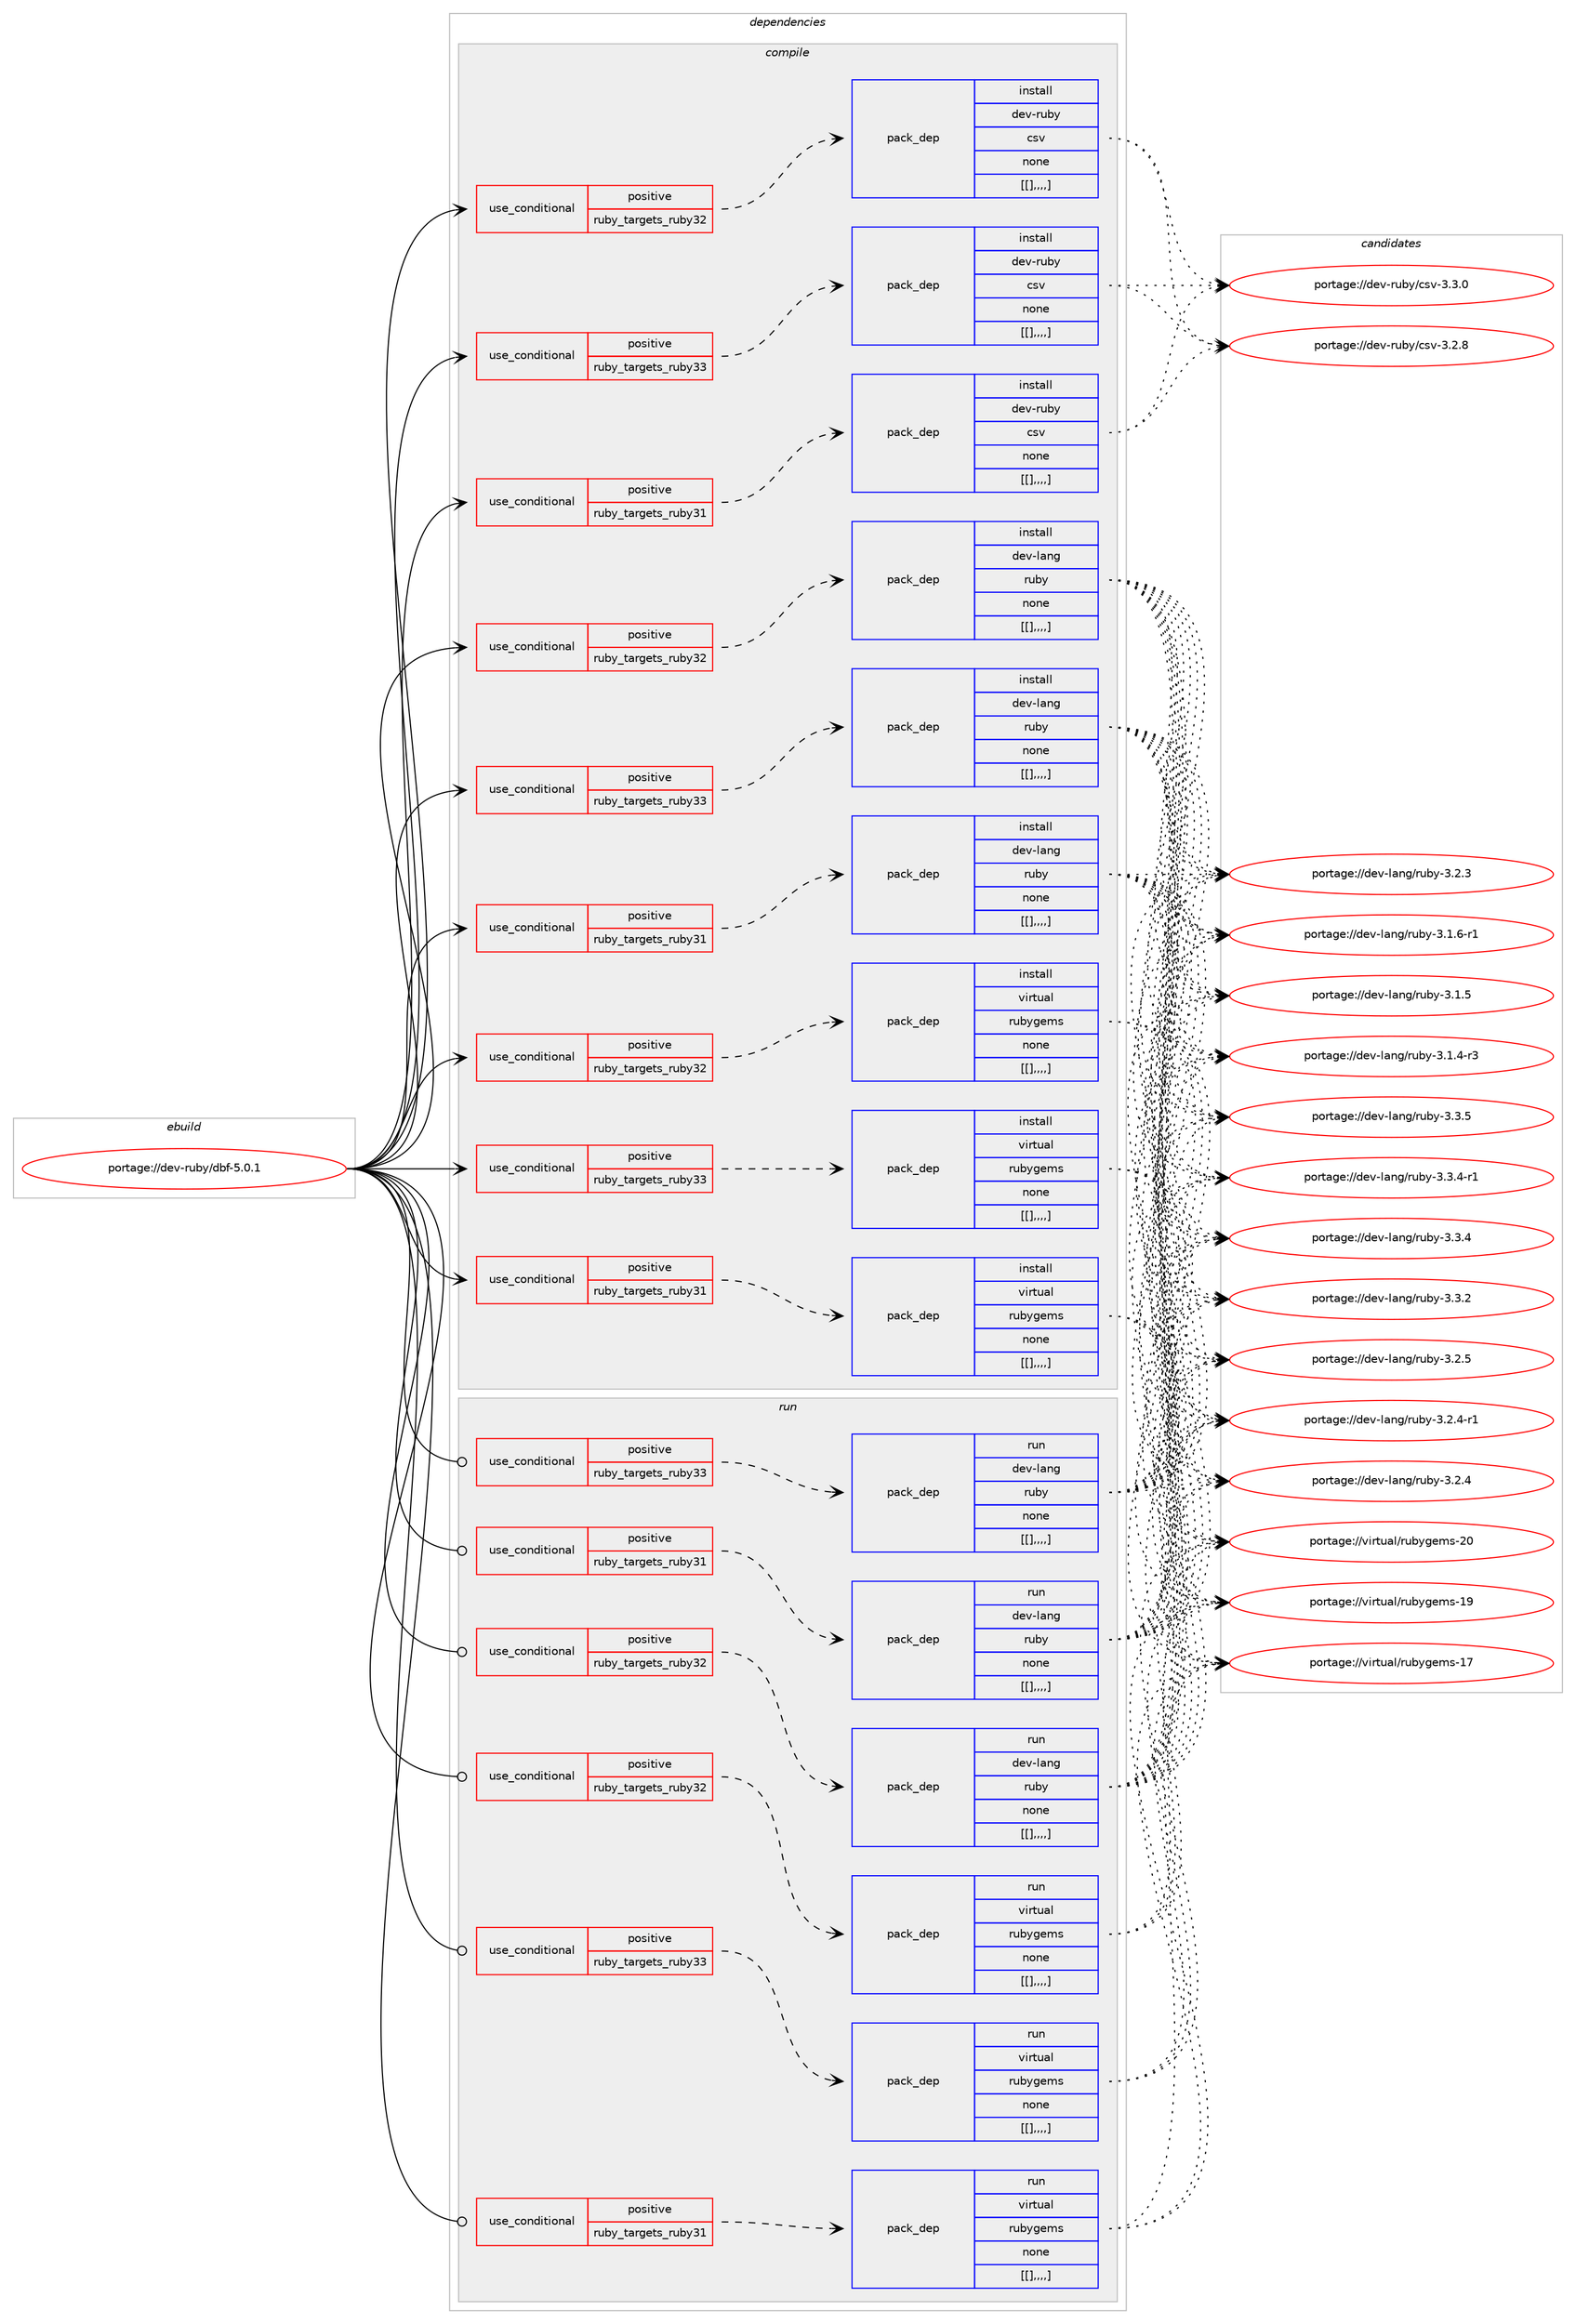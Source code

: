 digraph prolog {

# *************
# Graph options
# *************

newrank=true;
concentrate=true;
compound=true;
graph [rankdir=LR,fontname=Helvetica,fontsize=10,ranksep=1.5];#, ranksep=2.5, nodesep=0.2];
edge  [arrowhead=vee];
node  [fontname=Helvetica,fontsize=10];

# **********
# The ebuild
# **********

subgraph cluster_leftcol {
color=gray;
label=<<i>ebuild</i>>;
id [label="portage://dev-ruby/dbf-5.0.1", color=red, width=4, href="../dev-ruby/dbf-5.0.1.svg"];
}

# ****************
# The dependencies
# ****************

subgraph cluster_midcol {
color=gray;
label=<<i>dependencies</i>>;
subgraph cluster_compile {
fillcolor="#eeeeee";
style=filled;
label=<<i>compile</i>>;
subgraph cond47494 {
dependency183133 [label=<<TABLE BORDER="0" CELLBORDER="1" CELLSPACING="0" CELLPADDING="4"><TR><TD ROWSPAN="3" CELLPADDING="10">use_conditional</TD></TR><TR><TD>positive</TD></TR><TR><TD>ruby_targets_ruby31</TD></TR></TABLE>>, shape=none, color=red];
subgraph pack134349 {
dependency183134 [label=<<TABLE BORDER="0" CELLBORDER="1" CELLSPACING="0" CELLPADDING="4" WIDTH="220"><TR><TD ROWSPAN="6" CELLPADDING="30">pack_dep</TD></TR><TR><TD WIDTH="110">install</TD></TR><TR><TD>dev-lang</TD></TR><TR><TD>ruby</TD></TR><TR><TD>none</TD></TR><TR><TD>[[],,,,]</TD></TR></TABLE>>, shape=none, color=blue];
}
dependency183133:e -> dependency183134:w [weight=20,style="dashed",arrowhead="vee"];
}
id:e -> dependency183133:w [weight=20,style="solid",arrowhead="vee"];
subgraph cond47495 {
dependency183135 [label=<<TABLE BORDER="0" CELLBORDER="1" CELLSPACING="0" CELLPADDING="4"><TR><TD ROWSPAN="3" CELLPADDING="10">use_conditional</TD></TR><TR><TD>positive</TD></TR><TR><TD>ruby_targets_ruby31</TD></TR></TABLE>>, shape=none, color=red];
subgraph pack134350 {
dependency183136 [label=<<TABLE BORDER="0" CELLBORDER="1" CELLSPACING="0" CELLPADDING="4" WIDTH="220"><TR><TD ROWSPAN="6" CELLPADDING="30">pack_dep</TD></TR><TR><TD WIDTH="110">install</TD></TR><TR><TD>dev-ruby</TD></TR><TR><TD>csv</TD></TR><TR><TD>none</TD></TR><TR><TD>[[],,,,]</TD></TR></TABLE>>, shape=none, color=blue];
}
dependency183135:e -> dependency183136:w [weight=20,style="dashed",arrowhead="vee"];
}
id:e -> dependency183135:w [weight=20,style="solid",arrowhead="vee"];
subgraph cond47496 {
dependency183137 [label=<<TABLE BORDER="0" CELLBORDER="1" CELLSPACING="0" CELLPADDING="4"><TR><TD ROWSPAN="3" CELLPADDING="10">use_conditional</TD></TR><TR><TD>positive</TD></TR><TR><TD>ruby_targets_ruby31</TD></TR></TABLE>>, shape=none, color=red];
subgraph pack134351 {
dependency183138 [label=<<TABLE BORDER="0" CELLBORDER="1" CELLSPACING="0" CELLPADDING="4" WIDTH="220"><TR><TD ROWSPAN="6" CELLPADDING="30">pack_dep</TD></TR><TR><TD WIDTH="110">install</TD></TR><TR><TD>virtual</TD></TR><TR><TD>rubygems</TD></TR><TR><TD>none</TD></TR><TR><TD>[[],,,,]</TD></TR></TABLE>>, shape=none, color=blue];
}
dependency183137:e -> dependency183138:w [weight=20,style="dashed",arrowhead="vee"];
}
id:e -> dependency183137:w [weight=20,style="solid",arrowhead="vee"];
subgraph cond47497 {
dependency183139 [label=<<TABLE BORDER="0" CELLBORDER="1" CELLSPACING="0" CELLPADDING="4"><TR><TD ROWSPAN="3" CELLPADDING="10">use_conditional</TD></TR><TR><TD>positive</TD></TR><TR><TD>ruby_targets_ruby32</TD></TR></TABLE>>, shape=none, color=red];
subgraph pack134352 {
dependency183140 [label=<<TABLE BORDER="0" CELLBORDER="1" CELLSPACING="0" CELLPADDING="4" WIDTH="220"><TR><TD ROWSPAN="6" CELLPADDING="30">pack_dep</TD></TR><TR><TD WIDTH="110">install</TD></TR><TR><TD>dev-lang</TD></TR><TR><TD>ruby</TD></TR><TR><TD>none</TD></TR><TR><TD>[[],,,,]</TD></TR></TABLE>>, shape=none, color=blue];
}
dependency183139:e -> dependency183140:w [weight=20,style="dashed",arrowhead="vee"];
}
id:e -> dependency183139:w [weight=20,style="solid",arrowhead="vee"];
subgraph cond47498 {
dependency183141 [label=<<TABLE BORDER="0" CELLBORDER="1" CELLSPACING="0" CELLPADDING="4"><TR><TD ROWSPAN="3" CELLPADDING="10">use_conditional</TD></TR><TR><TD>positive</TD></TR><TR><TD>ruby_targets_ruby32</TD></TR></TABLE>>, shape=none, color=red];
subgraph pack134353 {
dependency183142 [label=<<TABLE BORDER="0" CELLBORDER="1" CELLSPACING="0" CELLPADDING="4" WIDTH="220"><TR><TD ROWSPAN="6" CELLPADDING="30">pack_dep</TD></TR><TR><TD WIDTH="110">install</TD></TR><TR><TD>dev-ruby</TD></TR><TR><TD>csv</TD></TR><TR><TD>none</TD></TR><TR><TD>[[],,,,]</TD></TR></TABLE>>, shape=none, color=blue];
}
dependency183141:e -> dependency183142:w [weight=20,style="dashed",arrowhead="vee"];
}
id:e -> dependency183141:w [weight=20,style="solid",arrowhead="vee"];
subgraph cond47499 {
dependency183143 [label=<<TABLE BORDER="0" CELLBORDER="1" CELLSPACING="0" CELLPADDING="4"><TR><TD ROWSPAN="3" CELLPADDING="10">use_conditional</TD></TR><TR><TD>positive</TD></TR><TR><TD>ruby_targets_ruby32</TD></TR></TABLE>>, shape=none, color=red];
subgraph pack134354 {
dependency183144 [label=<<TABLE BORDER="0" CELLBORDER="1" CELLSPACING="0" CELLPADDING="4" WIDTH="220"><TR><TD ROWSPAN="6" CELLPADDING="30">pack_dep</TD></TR><TR><TD WIDTH="110">install</TD></TR><TR><TD>virtual</TD></TR><TR><TD>rubygems</TD></TR><TR><TD>none</TD></TR><TR><TD>[[],,,,]</TD></TR></TABLE>>, shape=none, color=blue];
}
dependency183143:e -> dependency183144:w [weight=20,style="dashed",arrowhead="vee"];
}
id:e -> dependency183143:w [weight=20,style="solid",arrowhead="vee"];
subgraph cond47500 {
dependency183145 [label=<<TABLE BORDER="0" CELLBORDER="1" CELLSPACING="0" CELLPADDING="4"><TR><TD ROWSPAN="3" CELLPADDING="10">use_conditional</TD></TR><TR><TD>positive</TD></TR><TR><TD>ruby_targets_ruby33</TD></TR></TABLE>>, shape=none, color=red];
subgraph pack134355 {
dependency183146 [label=<<TABLE BORDER="0" CELLBORDER="1" CELLSPACING="0" CELLPADDING="4" WIDTH="220"><TR><TD ROWSPAN="6" CELLPADDING="30">pack_dep</TD></TR><TR><TD WIDTH="110">install</TD></TR><TR><TD>dev-lang</TD></TR><TR><TD>ruby</TD></TR><TR><TD>none</TD></TR><TR><TD>[[],,,,]</TD></TR></TABLE>>, shape=none, color=blue];
}
dependency183145:e -> dependency183146:w [weight=20,style="dashed",arrowhead="vee"];
}
id:e -> dependency183145:w [weight=20,style="solid",arrowhead="vee"];
subgraph cond47501 {
dependency183147 [label=<<TABLE BORDER="0" CELLBORDER="1" CELLSPACING="0" CELLPADDING="4"><TR><TD ROWSPAN="3" CELLPADDING="10">use_conditional</TD></TR><TR><TD>positive</TD></TR><TR><TD>ruby_targets_ruby33</TD></TR></TABLE>>, shape=none, color=red];
subgraph pack134356 {
dependency183148 [label=<<TABLE BORDER="0" CELLBORDER="1" CELLSPACING="0" CELLPADDING="4" WIDTH="220"><TR><TD ROWSPAN="6" CELLPADDING="30">pack_dep</TD></TR><TR><TD WIDTH="110">install</TD></TR><TR><TD>dev-ruby</TD></TR><TR><TD>csv</TD></TR><TR><TD>none</TD></TR><TR><TD>[[],,,,]</TD></TR></TABLE>>, shape=none, color=blue];
}
dependency183147:e -> dependency183148:w [weight=20,style="dashed",arrowhead="vee"];
}
id:e -> dependency183147:w [weight=20,style="solid",arrowhead="vee"];
subgraph cond47502 {
dependency183149 [label=<<TABLE BORDER="0" CELLBORDER="1" CELLSPACING="0" CELLPADDING="4"><TR><TD ROWSPAN="3" CELLPADDING="10">use_conditional</TD></TR><TR><TD>positive</TD></TR><TR><TD>ruby_targets_ruby33</TD></TR></TABLE>>, shape=none, color=red];
subgraph pack134357 {
dependency183150 [label=<<TABLE BORDER="0" CELLBORDER="1" CELLSPACING="0" CELLPADDING="4" WIDTH="220"><TR><TD ROWSPAN="6" CELLPADDING="30">pack_dep</TD></TR><TR><TD WIDTH="110">install</TD></TR><TR><TD>virtual</TD></TR><TR><TD>rubygems</TD></TR><TR><TD>none</TD></TR><TR><TD>[[],,,,]</TD></TR></TABLE>>, shape=none, color=blue];
}
dependency183149:e -> dependency183150:w [weight=20,style="dashed",arrowhead="vee"];
}
id:e -> dependency183149:w [weight=20,style="solid",arrowhead="vee"];
}
subgraph cluster_compileandrun {
fillcolor="#eeeeee";
style=filled;
label=<<i>compile and run</i>>;
}
subgraph cluster_run {
fillcolor="#eeeeee";
style=filled;
label=<<i>run</i>>;
subgraph cond47503 {
dependency183151 [label=<<TABLE BORDER="0" CELLBORDER="1" CELLSPACING="0" CELLPADDING="4"><TR><TD ROWSPAN="3" CELLPADDING="10">use_conditional</TD></TR><TR><TD>positive</TD></TR><TR><TD>ruby_targets_ruby31</TD></TR></TABLE>>, shape=none, color=red];
subgraph pack134358 {
dependency183152 [label=<<TABLE BORDER="0" CELLBORDER="1" CELLSPACING="0" CELLPADDING="4" WIDTH="220"><TR><TD ROWSPAN="6" CELLPADDING="30">pack_dep</TD></TR><TR><TD WIDTH="110">run</TD></TR><TR><TD>dev-lang</TD></TR><TR><TD>ruby</TD></TR><TR><TD>none</TD></TR><TR><TD>[[],,,,]</TD></TR></TABLE>>, shape=none, color=blue];
}
dependency183151:e -> dependency183152:w [weight=20,style="dashed",arrowhead="vee"];
}
id:e -> dependency183151:w [weight=20,style="solid",arrowhead="odot"];
subgraph cond47504 {
dependency183153 [label=<<TABLE BORDER="0" CELLBORDER="1" CELLSPACING="0" CELLPADDING="4"><TR><TD ROWSPAN="3" CELLPADDING="10">use_conditional</TD></TR><TR><TD>positive</TD></TR><TR><TD>ruby_targets_ruby31</TD></TR></TABLE>>, shape=none, color=red];
subgraph pack134359 {
dependency183154 [label=<<TABLE BORDER="0" CELLBORDER="1" CELLSPACING="0" CELLPADDING="4" WIDTH="220"><TR><TD ROWSPAN="6" CELLPADDING="30">pack_dep</TD></TR><TR><TD WIDTH="110">run</TD></TR><TR><TD>virtual</TD></TR><TR><TD>rubygems</TD></TR><TR><TD>none</TD></TR><TR><TD>[[],,,,]</TD></TR></TABLE>>, shape=none, color=blue];
}
dependency183153:e -> dependency183154:w [weight=20,style="dashed",arrowhead="vee"];
}
id:e -> dependency183153:w [weight=20,style="solid",arrowhead="odot"];
subgraph cond47505 {
dependency183155 [label=<<TABLE BORDER="0" CELLBORDER="1" CELLSPACING="0" CELLPADDING="4"><TR><TD ROWSPAN="3" CELLPADDING="10">use_conditional</TD></TR><TR><TD>positive</TD></TR><TR><TD>ruby_targets_ruby32</TD></TR></TABLE>>, shape=none, color=red];
subgraph pack134360 {
dependency183156 [label=<<TABLE BORDER="0" CELLBORDER="1" CELLSPACING="0" CELLPADDING="4" WIDTH="220"><TR><TD ROWSPAN="6" CELLPADDING="30">pack_dep</TD></TR><TR><TD WIDTH="110">run</TD></TR><TR><TD>dev-lang</TD></TR><TR><TD>ruby</TD></TR><TR><TD>none</TD></TR><TR><TD>[[],,,,]</TD></TR></TABLE>>, shape=none, color=blue];
}
dependency183155:e -> dependency183156:w [weight=20,style="dashed",arrowhead="vee"];
}
id:e -> dependency183155:w [weight=20,style="solid",arrowhead="odot"];
subgraph cond47506 {
dependency183157 [label=<<TABLE BORDER="0" CELLBORDER="1" CELLSPACING="0" CELLPADDING="4"><TR><TD ROWSPAN="3" CELLPADDING="10">use_conditional</TD></TR><TR><TD>positive</TD></TR><TR><TD>ruby_targets_ruby32</TD></TR></TABLE>>, shape=none, color=red];
subgraph pack134361 {
dependency183158 [label=<<TABLE BORDER="0" CELLBORDER="1" CELLSPACING="0" CELLPADDING="4" WIDTH="220"><TR><TD ROWSPAN="6" CELLPADDING="30">pack_dep</TD></TR><TR><TD WIDTH="110">run</TD></TR><TR><TD>virtual</TD></TR><TR><TD>rubygems</TD></TR><TR><TD>none</TD></TR><TR><TD>[[],,,,]</TD></TR></TABLE>>, shape=none, color=blue];
}
dependency183157:e -> dependency183158:w [weight=20,style="dashed",arrowhead="vee"];
}
id:e -> dependency183157:w [weight=20,style="solid",arrowhead="odot"];
subgraph cond47507 {
dependency183159 [label=<<TABLE BORDER="0" CELLBORDER="1" CELLSPACING="0" CELLPADDING="4"><TR><TD ROWSPAN="3" CELLPADDING="10">use_conditional</TD></TR><TR><TD>positive</TD></TR><TR><TD>ruby_targets_ruby33</TD></TR></TABLE>>, shape=none, color=red];
subgraph pack134362 {
dependency183160 [label=<<TABLE BORDER="0" CELLBORDER="1" CELLSPACING="0" CELLPADDING="4" WIDTH="220"><TR><TD ROWSPAN="6" CELLPADDING="30">pack_dep</TD></TR><TR><TD WIDTH="110">run</TD></TR><TR><TD>dev-lang</TD></TR><TR><TD>ruby</TD></TR><TR><TD>none</TD></TR><TR><TD>[[],,,,]</TD></TR></TABLE>>, shape=none, color=blue];
}
dependency183159:e -> dependency183160:w [weight=20,style="dashed",arrowhead="vee"];
}
id:e -> dependency183159:w [weight=20,style="solid",arrowhead="odot"];
subgraph cond47508 {
dependency183161 [label=<<TABLE BORDER="0" CELLBORDER="1" CELLSPACING="0" CELLPADDING="4"><TR><TD ROWSPAN="3" CELLPADDING="10">use_conditional</TD></TR><TR><TD>positive</TD></TR><TR><TD>ruby_targets_ruby33</TD></TR></TABLE>>, shape=none, color=red];
subgraph pack134363 {
dependency183162 [label=<<TABLE BORDER="0" CELLBORDER="1" CELLSPACING="0" CELLPADDING="4" WIDTH="220"><TR><TD ROWSPAN="6" CELLPADDING="30">pack_dep</TD></TR><TR><TD WIDTH="110">run</TD></TR><TR><TD>virtual</TD></TR><TR><TD>rubygems</TD></TR><TR><TD>none</TD></TR><TR><TD>[[],,,,]</TD></TR></TABLE>>, shape=none, color=blue];
}
dependency183161:e -> dependency183162:w [weight=20,style="dashed",arrowhead="vee"];
}
id:e -> dependency183161:w [weight=20,style="solid",arrowhead="odot"];
}
}

# **************
# The candidates
# **************

subgraph cluster_choices {
rank=same;
color=gray;
label=<<i>candidates</i>>;

subgraph choice134349 {
color=black;
nodesep=1;
choice10010111845108971101034711411798121455146514653 [label="portage://dev-lang/ruby-3.3.5", color=red, width=4,href="../dev-lang/ruby-3.3.5.svg"];
choice100101118451089711010347114117981214551465146524511449 [label="portage://dev-lang/ruby-3.3.4-r1", color=red, width=4,href="../dev-lang/ruby-3.3.4-r1.svg"];
choice10010111845108971101034711411798121455146514652 [label="portage://dev-lang/ruby-3.3.4", color=red, width=4,href="../dev-lang/ruby-3.3.4.svg"];
choice10010111845108971101034711411798121455146514650 [label="portage://dev-lang/ruby-3.3.2", color=red, width=4,href="../dev-lang/ruby-3.3.2.svg"];
choice10010111845108971101034711411798121455146504653 [label="portage://dev-lang/ruby-3.2.5", color=red, width=4,href="../dev-lang/ruby-3.2.5.svg"];
choice100101118451089711010347114117981214551465046524511449 [label="portage://dev-lang/ruby-3.2.4-r1", color=red, width=4,href="../dev-lang/ruby-3.2.4-r1.svg"];
choice10010111845108971101034711411798121455146504652 [label="portage://dev-lang/ruby-3.2.4", color=red, width=4,href="../dev-lang/ruby-3.2.4.svg"];
choice10010111845108971101034711411798121455146504651 [label="portage://dev-lang/ruby-3.2.3", color=red, width=4,href="../dev-lang/ruby-3.2.3.svg"];
choice100101118451089711010347114117981214551464946544511449 [label="portage://dev-lang/ruby-3.1.6-r1", color=red, width=4,href="../dev-lang/ruby-3.1.6-r1.svg"];
choice10010111845108971101034711411798121455146494653 [label="portage://dev-lang/ruby-3.1.5", color=red, width=4,href="../dev-lang/ruby-3.1.5.svg"];
choice100101118451089711010347114117981214551464946524511451 [label="portage://dev-lang/ruby-3.1.4-r3", color=red, width=4,href="../dev-lang/ruby-3.1.4-r3.svg"];
dependency183134:e -> choice10010111845108971101034711411798121455146514653:w [style=dotted,weight="100"];
dependency183134:e -> choice100101118451089711010347114117981214551465146524511449:w [style=dotted,weight="100"];
dependency183134:e -> choice10010111845108971101034711411798121455146514652:w [style=dotted,weight="100"];
dependency183134:e -> choice10010111845108971101034711411798121455146514650:w [style=dotted,weight="100"];
dependency183134:e -> choice10010111845108971101034711411798121455146504653:w [style=dotted,weight="100"];
dependency183134:e -> choice100101118451089711010347114117981214551465046524511449:w [style=dotted,weight="100"];
dependency183134:e -> choice10010111845108971101034711411798121455146504652:w [style=dotted,weight="100"];
dependency183134:e -> choice10010111845108971101034711411798121455146504651:w [style=dotted,weight="100"];
dependency183134:e -> choice100101118451089711010347114117981214551464946544511449:w [style=dotted,weight="100"];
dependency183134:e -> choice10010111845108971101034711411798121455146494653:w [style=dotted,weight="100"];
dependency183134:e -> choice100101118451089711010347114117981214551464946524511451:w [style=dotted,weight="100"];
}
subgraph choice134350 {
color=black;
nodesep=1;
choice10010111845114117981214799115118455146514648 [label="portage://dev-ruby/csv-3.3.0", color=red, width=4,href="../dev-ruby/csv-3.3.0.svg"];
choice10010111845114117981214799115118455146504656 [label="portage://dev-ruby/csv-3.2.8", color=red, width=4,href="../dev-ruby/csv-3.2.8.svg"];
dependency183136:e -> choice10010111845114117981214799115118455146514648:w [style=dotted,weight="100"];
dependency183136:e -> choice10010111845114117981214799115118455146504656:w [style=dotted,weight="100"];
}
subgraph choice134351 {
color=black;
nodesep=1;
choice118105114116117971084711411798121103101109115455048 [label="portage://virtual/rubygems-20", color=red, width=4,href="../virtual/rubygems-20.svg"];
choice118105114116117971084711411798121103101109115454957 [label="portage://virtual/rubygems-19", color=red, width=4,href="../virtual/rubygems-19.svg"];
choice118105114116117971084711411798121103101109115454955 [label="portage://virtual/rubygems-17", color=red, width=4,href="../virtual/rubygems-17.svg"];
dependency183138:e -> choice118105114116117971084711411798121103101109115455048:w [style=dotted,weight="100"];
dependency183138:e -> choice118105114116117971084711411798121103101109115454957:w [style=dotted,weight="100"];
dependency183138:e -> choice118105114116117971084711411798121103101109115454955:w [style=dotted,weight="100"];
}
subgraph choice134352 {
color=black;
nodesep=1;
choice10010111845108971101034711411798121455146514653 [label="portage://dev-lang/ruby-3.3.5", color=red, width=4,href="../dev-lang/ruby-3.3.5.svg"];
choice100101118451089711010347114117981214551465146524511449 [label="portage://dev-lang/ruby-3.3.4-r1", color=red, width=4,href="../dev-lang/ruby-3.3.4-r1.svg"];
choice10010111845108971101034711411798121455146514652 [label="portage://dev-lang/ruby-3.3.4", color=red, width=4,href="../dev-lang/ruby-3.3.4.svg"];
choice10010111845108971101034711411798121455146514650 [label="portage://dev-lang/ruby-3.3.2", color=red, width=4,href="../dev-lang/ruby-3.3.2.svg"];
choice10010111845108971101034711411798121455146504653 [label="portage://dev-lang/ruby-3.2.5", color=red, width=4,href="../dev-lang/ruby-3.2.5.svg"];
choice100101118451089711010347114117981214551465046524511449 [label="portage://dev-lang/ruby-3.2.4-r1", color=red, width=4,href="../dev-lang/ruby-3.2.4-r1.svg"];
choice10010111845108971101034711411798121455146504652 [label="portage://dev-lang/ruby-3.2.4", color=red, width=4,href="../dev-lang/ruby-3.2.4.svg"];
choice10010111845108971101034711411798121455146504651 [label="portage://dev-lang/ruby-3.2.3", color=red, width=4,href="../dev-lang/ruby-3.2.3.svg"];
choice100101118451089711010347114117981214551464946544511449 [label="portage://dev-lang/ruby-3.1.6-r1", color=red, width=4,href="../dev-lang/ruby-3.1.6-r1.svg"];
choice10010111845108971101034711411798121455146494653 [label="portage://dev-lang/ruby-3.1.5", color=red, width=4,href="../dev-lang/ruby-3.1.5.svg"];
choice100101118451089711010347114117981214551464946524511451 [label="portage://dev-lang/ruby-3.1.4-r3", color=red, width=4,href="../dev-lang/ruby-3.1.4-r3.svg"];
dependency183140:e -> choice10010111845108971101034711411798121455146514653:w [style=dotted,weight="100"];
dependency183140:e -> choice100101118451089711010347114117981214551465146524511449:w [style=dotted,weight="100"];
dependency183140:e -> choice10010111845108971101034711411798121455146514652:w [style=dotted,weight="100"];
dependency183140:e -> choice10010111845108971101034711411798121455146514650:w [style=dotted,weight="100"];
dependency183140:e -> choice10010111845108971101034711411798121455146504653:w [style=dotted,weight="100"];
dependency183140:e -> choice100101118451089711010347114117981214551465046524511449:w [style=dotted,weight="100"];
dependency183140:e -> choice10010111845108971101034711411798121455146504652:w [style=dotted,weight="100"];
dependency183140:e -> choice10010111845108971101034711411798121455146504651:w [style=dotted,weight="100"];
dependency183140:e -> choice100101118451089711010347114117981214551464946544511449:w [style=dotted,weight="100"];
dependency183140:e -> choice10010111845108971101034711411798121455146494653:w [style=dotted,weight="100"];
dependency183140:e -> choice100101118451089711010347114117981214551464946524511451:w [style=dotted,weight="100"];
}
subgraph choice134353 {
color=black;
nodesep=1;
choice10010111845114117981214799115118455146514648 [label="portage://dev-ruby/csv-3.3.0", color=red, width=4,href="../dev-ruby/csv-3.3.0.svg"];
choice10010111845114117981214799115118455146504656 [label="portage://dev-ruby/csv-3.2.8", color=red, width=4,href="../dev-ruby/csv-3.2.8.svg"];
dependency183142:e -> choice10010111845114117981214799115118455146514648:w [style=dotted,weight="100"];
dependency183142:e -> choice10010111845114117981214799115118455146504656:w [style=dotted,weight="100"];
}
subgraph choice134354 {
color=black;
nodesep=1;
choice118105114116117971084711411798121103101109115455048 [label="portage://virtual/rubygems-20", color=red, width=4,href="../virtual/rubygems-20.svg"];
choice118105114116117971084711411798121103101109115454957 [label="portage://virtual/rubygems-19", color=red, width=4,href="../virtual/rubygems-19.svg"];
choice118105114116117971084711411798121103101109115454955 [label="portage://virtual/rubygems-17", color=red, width=4,href="../virtual/rubygems-17.svg"];
dependency183144:e -> choice118105114116117971084711411798121103101109115455048:w [style=dotted,weight="100"];
dependency183144:e -> choice118105114116117971084711411798121103101109115454957:w [style=dotted,weight="100"];
dependency183144:e -> choice118105114116117971084711411798121103101109115454955:w [style=dotted,weight="100"];
}
subgraph choice134355 {
color=black;
nodesep=1;
choice10010111845108971101034711411798121455146514653 [label="portage://dev-lang/ruby-3.3.5", color=red, width=4,href="../dev-lang/ruby-3.3.5.svg"];
choice100101118451089711010347114117981214551465146524511449 [label="portage://dev-lang/ruby-3.3.4-r1", color=red, width=4,href="../dev-lang/ruby-3.3.4-r1.svg"];
choice10010111845108971101034711411798121455146514652 [label="portage://dev-lang/ruby-3.3.4", color=red, width=4,href="../dev-lang/ruby-3.3.4.svg"];
choice10010111845108971101034711411798121455146514650 [label="portage://dev-lang/ruby-3.3.2", color=red, width=4,href="../dev-lang/ruby-3.3.2.svg"];
choice10010111845108971101034711411798121455146504653 [label="portage://dev-lang/ruby-3.2.5", color=red, width=4,href="../dev-lang/ruby-3.2.5.svg"];
choice100101118451089711010347114117981214551465046524511449 [label="portage://dev-lang/ruby-3.2.4-r1", color=red, width=4,href="../dev-lang/ruby-3.2.4-r1.svg"];
choice10010111845108971101034711411798121455146504652 [label="portage://dev-lang/ruby-3.2.4", color=red, width=4,href="../dev-lang/ruby-3.2.4.svg"];
choice10010111845108971101034711411798121455146504651 [label="portage://dev-lang/ruby-3.2.3", color=red, width=4,href="../dev-lang/ruby-3.2.3.svg"];
choice100101118451089711010347114117981214551464946544511449 [label="portage://dev-lang/ruby-3.1.6-r1", color=red, width=4,href="../dev-lang/ruby-3.1.6-r1.svg"];
choice10010111845108971101034711411798121455146494653 [label="portage://dev-lang/ruby-3.1.5", color=red, width=4,href="../dev-lang/ruby-3.1.5.svg"];
choice100101118451089711010347114117981214551464946524511451 [label="portage://dev-lang/ruby-3.1.4-r3", color=red, width=4,href="../dev-lang/ruby-3.1.4-r3.svg"];
dependency183146:e -> choice10010111845108971101034711411798121455146514653:w [style=dotted,weight="100"];
dependency183146:e -> choice100101118451089711010347114117981214551465146524511449:w [style=dotted,weight="100"];
dependency183146:e -> choice10010111845108971101034711411798121455146514652:w [style=dotted,weight="100"];
dependency183146:e -> choice10010111845108971101034711411798121455146514650:w [style=dotted,weight="100"];
dependency183146:e -> choice10010111845108971101034711411798121455146504653:w [style=dotted,weight="100"];
dependency183146:e -> choice100101118451089711010347114117981214551465046524511449:w [style=dotted,weight="100"];
dependency183146:e -> choice10010111845108971101034711411798121455146504652:w [style=dotted,weight="100"];
dependency183146:e -> choice10010111845108971101034711411798121455146504651:w [style=dotted,weight="100"];
dependency183146:e -> choice100101118451089711010347114117981214551464946544511449:w [style=dotted,weight="100"];
dependency183146:e -> choice10010111845108971101034711411798121455146494653:w [style=dotted,weight="100"];
dependency183146:e -> choice100101118451089711010347114117981214551464946524511451:w [style=dotted,weight="100"];
}
subgraph choice134356 {
color=black;
nodesep=1;
choice10010111845114117981214799115118455146514648 [label="portage://dev-ruby/csv-3.3.0", color=red, width=4,href="../dev-ruby/csv-3.3.0.svg"];
choice10010111845114117981214799115118455146504656 [label="portage://dev-ruby/csv-3.2.8", color=red, width=4,href="../dev-ruby/csv-3.2.8.svg"];
dependency183148:e -> choice10010111845114117981214799115118455146514648:w [style=dotted,weight="100"];
dependency183148:e -> choice10010111845114117981214799115118455146504656:w [style=dotted,weight="100"];
}
subgraph choice134357 {
color=black;
nodesep=1;
choice118105114116117971084711411798121103101109115455048 [label="portage://virtual/rubygems-20", color=red, width=4,href="../virtual/rubygems-20.svg"];
choice118105114116117971084711411798121103101109115454957 [label="portage://virtual/rubygems-19", color=red, width=4,href="../virtual/rubygems-19.svg"];
choice118105114116117971084711411798121103101109115454955 [label="portage://virtual/rubygems-17", color=red, width=4,href="../virtual/rubygems-17.svg"];
dependency183150:e -> choice118105114116117971084711411798121103101109115455048:w [style=dotted,weight="100"];
dependency183150:e -> choice118105114116117971084711411798121103101109115454957:w [style=dotted,weight="100"];
dependency183150:e -> choice118105114116117971084711411798121103101109115454955:w [style=dotted,weight="100"];
}
subgraph choice134358 {
color=black;
nodesep=1;
choice10010111845108971101034711411798121455146514653 [label="portage://dev-lang/ruby-3.3.5", color=red, width=4,href="../dev-lang/ruby-3.3.5.svg"];
choice100101118451089711010347114117981214551465146524511449 [label="portage://dev-lang/ruby-3.3.4-r1", color=red, width=4,href="../dev-lang/ruby-3.3.4-r1.svg"];
choice10010111845108971101034711411798121455146514652 [label="portage://dev-lang/ruby-3.3.4", color=red, width=4,href="../dev-lang/ruby-3.3.4.svg"];
choice10010111845108971101034711411798121455146514650 [label="portage://dev-lang/ruby-3.3.2", color=red, width=4,href="../dev-lang/ruby-3.3.2.svg"];
choice10010111845108971101034711411798121455146504653 [label="portage://dev-lang/ruby-3.2.5", color=red, width=4,href="../dev-lang/ruby-3.2.5.svg"];
choice100101118451089711010347114117981214551465046524511449 [label="portage://dev-lang/ruby-3.2.4-r1", color=red, width=4,href="../dev-lang/ruby-3.2.4-r1.svg"];
choice10010111845108971101034711411798121455146504652 [label="portage://dev-lang/ruby-3.2.4", color=red, width=4,href="../dev-lang/ruby-3.2.4.svg"];
choice10010111845108971101034711411798121455146504651 [label="portage://dev-lang/ruby-3.2.3", color=red, width=4,href="../dev-lang/ruby-3.2.3.svg"];
choice100101118451089711010347114117981214551464946544511449 [label="portage://dev-lang/ruby-3.1.6-r1", color=red, width=4,href="../dev-lang/ruby-3.1.6-r1.svg"];
choice10010111845108971101034711411798121455146494653 [label="portage://dev-lang/ruby-3.1.5", color=red, width=4,href="../dev-lang/ruby-3.1.5.svg"];
choice100101118451089711010347114117981214551464946524511451 [label="portage://dev-lang/ruby-3.1.4-r3", color=red, width=4,href="../dev-lang/ruby-3.1.4-r3.svg"];
dependency183152:e -> choice10010111845108971101034711411798121455146514653:w [style=dotted,weight="100"];
dependency183152:e -> choice100101118451089711010347114117981214551465146524511449:w [style=dotted,weight="100"];
dependency183152:e -> choice10010111845108971101034711411798121455146514652:w [style=dotted,weight="100"];
dependency183152:e -> choice10010111845108971101034711411798121455146514650:w [style=dotted,weight="100"];
dependency183152:e -> choice10010111845108971101034711411798121455146504653:w [style=dotted,weight="100"];
dependency183152:e -> choice100101118451089711010347114117981214551465046524511449:w [style=dotted,weight="100"];
dependency183152:e -> choice10010111845108971101034711411798121455146504652:w [style=dotted,weight="100"];
dependency183152:e -> choice10010111845108971101034711411798121455146504651:w [style=dotted,weight="100"];
dependency183152:e -> choice100101118451089711010347114117981214551464946544511449:w [style=dotted,weight="100"];
dependency183152:e -> choice10010111845108971101034711411798121455146494653:w [style=dotted,weight="100"];
dependency183152:e -> choice100101118451089711010347114117981214551464946524511451:w [style=dotted,weight="100"];
}
subgraph choice134359 {
color=black;
nodesep=1;
choice118105114116117971084711411798121103101109115455048 [label="portage://virtual/rubygems-20", color=red, width=4,href="../virtual/rubygems-20.svg"];
choice118105114116117971084711411798121103101109115454957 [label="portage://virtual/rubygems-19", color=red, width=4,href="../virtual/rubygems-19.svg"];
choice118105114116117971084711411798121103101109115454955 [label="portage://virtual/rubygems-17", color=red, width=4,href="../virtual/rubygems-17.svg"];
dependency183154:e -> choice118105114116117971084711411798121103101109115455048:w [style=dotted,weight="100"];
dependency183154:e -> choice118105114116117971084711411798121103101109115454957:w [style=dotted,weight="100"];
dependency183154:e -> choice118105114116117971084711411798121103101109115454955:w [style=dotted,weight="100"];
}
subgraph choice134360 {
color=black;
nodesep=1;
choice10010111845108971101034711411798121455146514653 [label="portage://dev-lang/ruby-3.3.5", color=red, width=4,href="../dev-lang/ruby-3.3.5.svg"];
choice100101118451089711010347114117981214551465146524511449 [label="portage://dev-lang/ruby-3.3.4-r1", color=red, width=4,href="../dev-lang/ruby-3.3.4-r1.svg"];
choice10010111845108971101034711411798121455146514652 [label="portage://dev-lang/ruby-3.3.4", color=red, width=4,href="../dev-lang/ruby-3.3.4.svg"];
choice10010111845108971101034711411798121455146514650 [label="portage://dev-lang/ruby-3.3.2", color=red, width=4,href="../dev-lang/ruby-3.3.2.svg"];
choice10010111845108971101034711411798121455146504653 [label="portage://dev-lang/ruby-3.2.5", color=red, width=4,href="../dev-lang/ruby-3.2.5.svg"];
choice100101118451089711010347114117981214551465046524511449 [label="portage://dev-lang/ruby-3.2.4-r1", color=red, width=4,href="../dev-lang/ruby-3.2.4-r1.svg"];
choice10010111845108971101034711411798121455146504652 [label="portage://dev-lang/ruby-3.2.4", color=red, width=4,href="../dev-lang/ruby-3.2.4.svg"];
choice10010111845108971101034711411798121455146504651 [label="portage://dev-lang/ruby-3.2.3", color=red, width=4,href="../dev-lang/ruby-3.2.3.svg"];
choice100101118451089711010347114117981214551464946544511449 [label="portage://dev-lang/ruby-3.1.6-r1", color=red, width=4,href="../dev-lang/ruby-3.1.6-r1.svg"];
choice10010111845108971101034711411798121455146494653 [label="portage://dev-lang/ruby-3.1.5", color=red, width=4,href="../dev-lang/ruby-3.1.5.svg"];
choice100101118451089711010347114117981214551464946524511451 [label="portage://dev-lang/ruby-3.1.4-r3", color=red, width=4,href="../dev-lang/ruby-3.1.4-r3.svg"];
dependency183156:e -> choice10010111845108971101034711411798121455146514653:w [style=dotted,weight="100"];
dependency183156:e -> choice100101118451089711010347114117981214551465146524511449:w [style=dotted,weight="100"];
dependency183156:e -> choice10010111845108971101034711411798121455146514652:w [style=dotted,weight="100"];
dependency183156:e -> choice10010111845108971101034711411798121455146514650:w [style=dotted,weight="100"];
dependency183156:e -> choice10010111845108971101034711411798121455146504653:w [style=dotted,weight="100"];
dependency183156:e -> choice100101118451089711010347114117981214551465046524511449:w [style=dotted,weight="100"];
dependency183156:e -> choice10010111845108971101034711411798121455146504652:w [style=dotted,weight="100"];
dependency183156:e -> choice10010111845108971101034711411798121455146504651:w [style=dotted,weight="100"];
dependency183156:e -> choice100101118451089711010347114117981214551464946544511449:w [style=dotted,weight="100"];
dependency183156:e -> choice10010111845108971101034711411798121455146494653:w [style=dotted,weight="100"];
dependency183156:e -> choice100101118451089711010347114117981214551464946524511451:w [style=dotted,weight="100"];
}
subgraph choice134361 {
color=black;
nodesep=1;
choice118105114116117971084711411798121103101109115455048 [label="portage://virtual/rubygems-20", color=red, width=4,href="../virtual/rubygems-20.svg"];
choice118105114116117971084711411798121103101109115454957 [label="portage://virtual/rubygems-19", color=red, width=4,href="../virtual/rubygems-19.svg"];
choice118105114116117971084711411798121103101109115454955 [label="portage://virtual/rubygems-17", color=red, width=4,href="../virtual/rubygems-17.svg"];
dependency183158:e -> choice118105114116117971084711411798121103101109115455048:w [style=dotted,weight="100"];
dependency183158:e -> choice118105114116117971084711411798121103101109115454957:w [style=dotted,weight="100"];
dependency183158:e -> choice118105114116117971084711411798121103101109115454955:w [style=dotted,weight="100"];
}
subgraph choice134362 {
color=black;
nodesep=1;
choice10010111845108971101034711411798121455146514653 [label="portage://dev-lang/ruby-3.3.5", color=red, width=4,href="../dev-lang/ruby-3.3.5.svg"];
choice100101118451089711010347114117981214551465146524511449 [label="portage://dev-lang/ruby-3.3.4-r1", color=red, width=4,href="../dev-lang/ruby-3.3.4-r1.svg"];
choice10010111845108971101034711411798121455146514652 [label="portage://dev-lang/ruby-3.3.4", color=red, width=4,href="../dev-lang/ruby-3.3.4.svg"];
choice10010111845108971101034711411798121455146514650 [label="portage://dev-lang/ruby-3.3.2", color=red, width=4,href="../dev-lang/ruby-3.3.2.svg"];
choice10010111845108971101034711411798121455146504653 [label="portage://dev-lang/ruby-3.2.5", color=red, width=4,href="../dev-lang/ruby-3.2.5.svg"];
choice100101118451089711010347114117981214551465046524511449 [label="portage://dev-lang/ruby-3.2.4-r1", color=red, width=4,href="../dev-lang/ruby-3.2.4-r1.svg"];
choice10010111845108971101034711411798121455146504652 [label="portage://dev-lang/ruby-3.2.4", color=red, width=4,href="../dev-lang/ruby-3.2.4.svg"];
choice10010111845108971101034711411798121455146504651 [label="portage://dev-lang/ruby-3.2.3", color=red, width=4,href="../dev-lang/ruby-3.2.3.svg"];
choice100101118451089711010347114117981214551464946544511449 [label="portage://dev-lang/ruby-3.1.6-r1", color=red, width=4,href="../dev-lang/ruby-3.1.6-r1.svg"];
choice10010111845108971101034711411798121455146494653 [label="portage://dev-lang/ruby-3.1.5", color=red, width=4,href="../dev-lang/ruby-3.1.5.svg"];
choice100101118451089711010347114117981214551464946524511451 [label="portage://dev-lang/ruby-3.1.4-r3", color=red, width=4,href="../dev-lang/ruby-3.1.4-r3.svg"];
dependency183160:e -> choice10010111845108971101034711411798121455146514653:w [style=dotted,weight="100"];
dependency183160:e -> choice100101118451089711010347114117981214551465146524511449:w [style=dotted,weight="100"];
dependency183160:e -> choice10010111845108971101034711411798121455146514652:w [style=dotted,weight="100"];
dependency183160:e -> choice10010111845108971101034711411798121455146514650:w [style=dotted,weight="100"];
dependency183160:e -> choice10010111845108971101034711411798121455146504653:w [style=dotted,weight="100"];
dependency183160:e -> choice100101118451089711010347114117981214551465046524511449:w [style=dotted,weight="100"];
dependency183160:e -> choice10010111845108971101034711411798121455146504652:w [style=dotted,weight="100"];
dependency183160:e -> choice10010111845108971101034711411798121455146504651:w [style=dotted,weight="100"];
dependency183160:e -> choice100101118451089711010347114117981214551464946544511449:w [style=dotted,weight="100"];
dependency183160:e -> choice10010111845108971101034711411798121455146494653:w [style=dotted,weight="100"];
dependency183160:e -> choice100101118451089711010347114117981214551464946524511451:w [style=dotted,weight="100"];
}
subgraph choice134363 {
color=black;
nodesep=1;
choice118105114116117971084711411798121103101109115455048 [label="portage://virtual/rubygems-20", color=red, width=4,href="../virtual/rubygems-20.svg"];
choice118105114116117971084711411798121103101109115454957 [label="portage://virtual/rubygems-19", color=red, width=4,href="../virtual/rubygems-19.svg"];
choice118105114116117971084711411798121103101109115454955 [label="portage://virtual/rubygems-17", color=red, width=4,href="../virtual/rubygems-17.svg"];
dependency183162:e -> choice118105114116117971084711411798121103101109115455048:w [style=dotted,weight="100"];
dependency183162:e -> choice118105114116117971084711411798121103101109115454957:w [style=dotted,weight="100"];
dependency183162:e -> choice118105114116117971084711411798121103101109115454955:w [style=dotted,weight="100"];
}
}

}
